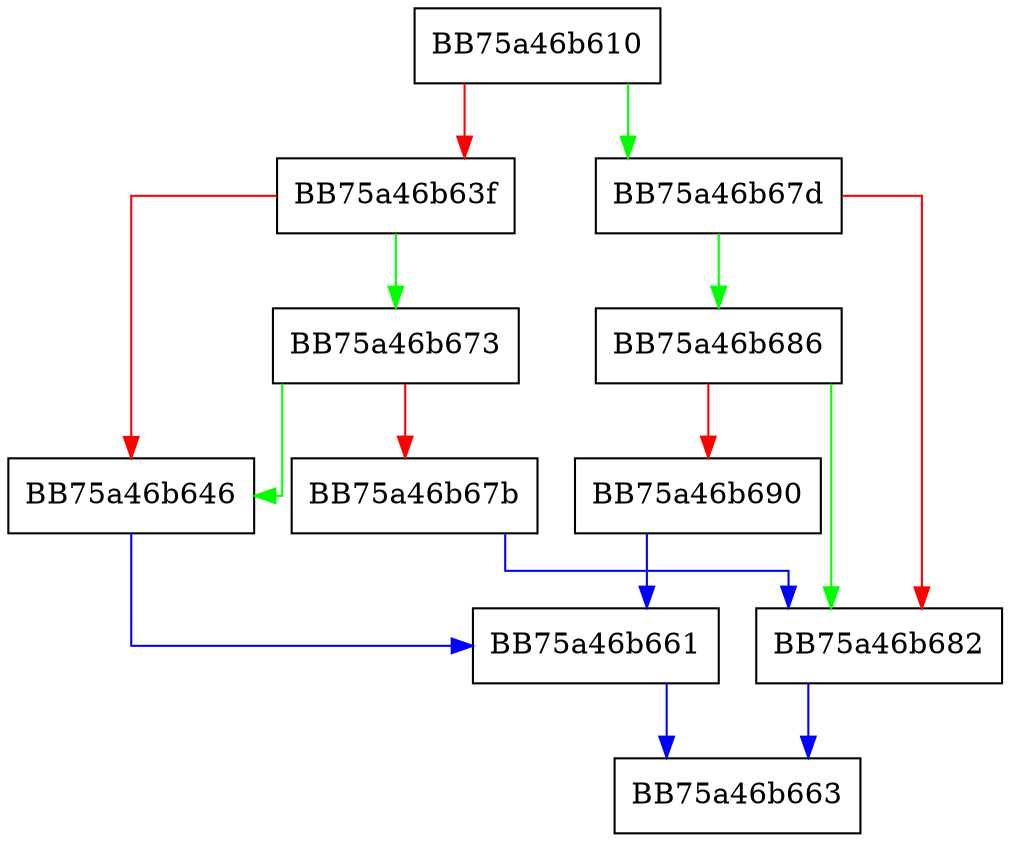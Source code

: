 digraph x32_load_selector {
  node [shape="box"];
  graph [splines=ortho];
  BB75a46b610 -> BB75a46b67d [color="green"];
  BB75a46b610 -> BB75a46b63f [color="red"];
  BB75a46b63f -> BB75a46b673 [color="green"];
  BB75a46b63f -> BB75a46b646 [color="red"];
  BB75a46b646 -> BB75a46b661 [color="blue"];
  BB75a46b661 -> BB75a46b663 [color="blue"];
  BB75a46b673 -> BB75a46b646 [color="green"];
  BB75a46b673 -> BB75a46b67b [color="red"];
  BB75a46b67b -> BB75a46b682 [color="blue"];
  BB75a46b67d -> BB75a46b686 [color="green"];
  BB75a46b67d -> BB75a46b682 [color="red"];
  BB75a46b682 -> BB75a46b663 [color="blue"];
  BB75a46b686 -> BB75a46b682 [color="green"];
  BB75a46b686 -> BB75a46b690 [color="red"];
  BB75a46b690 -> BB75a46b661 [color="blue"];
}